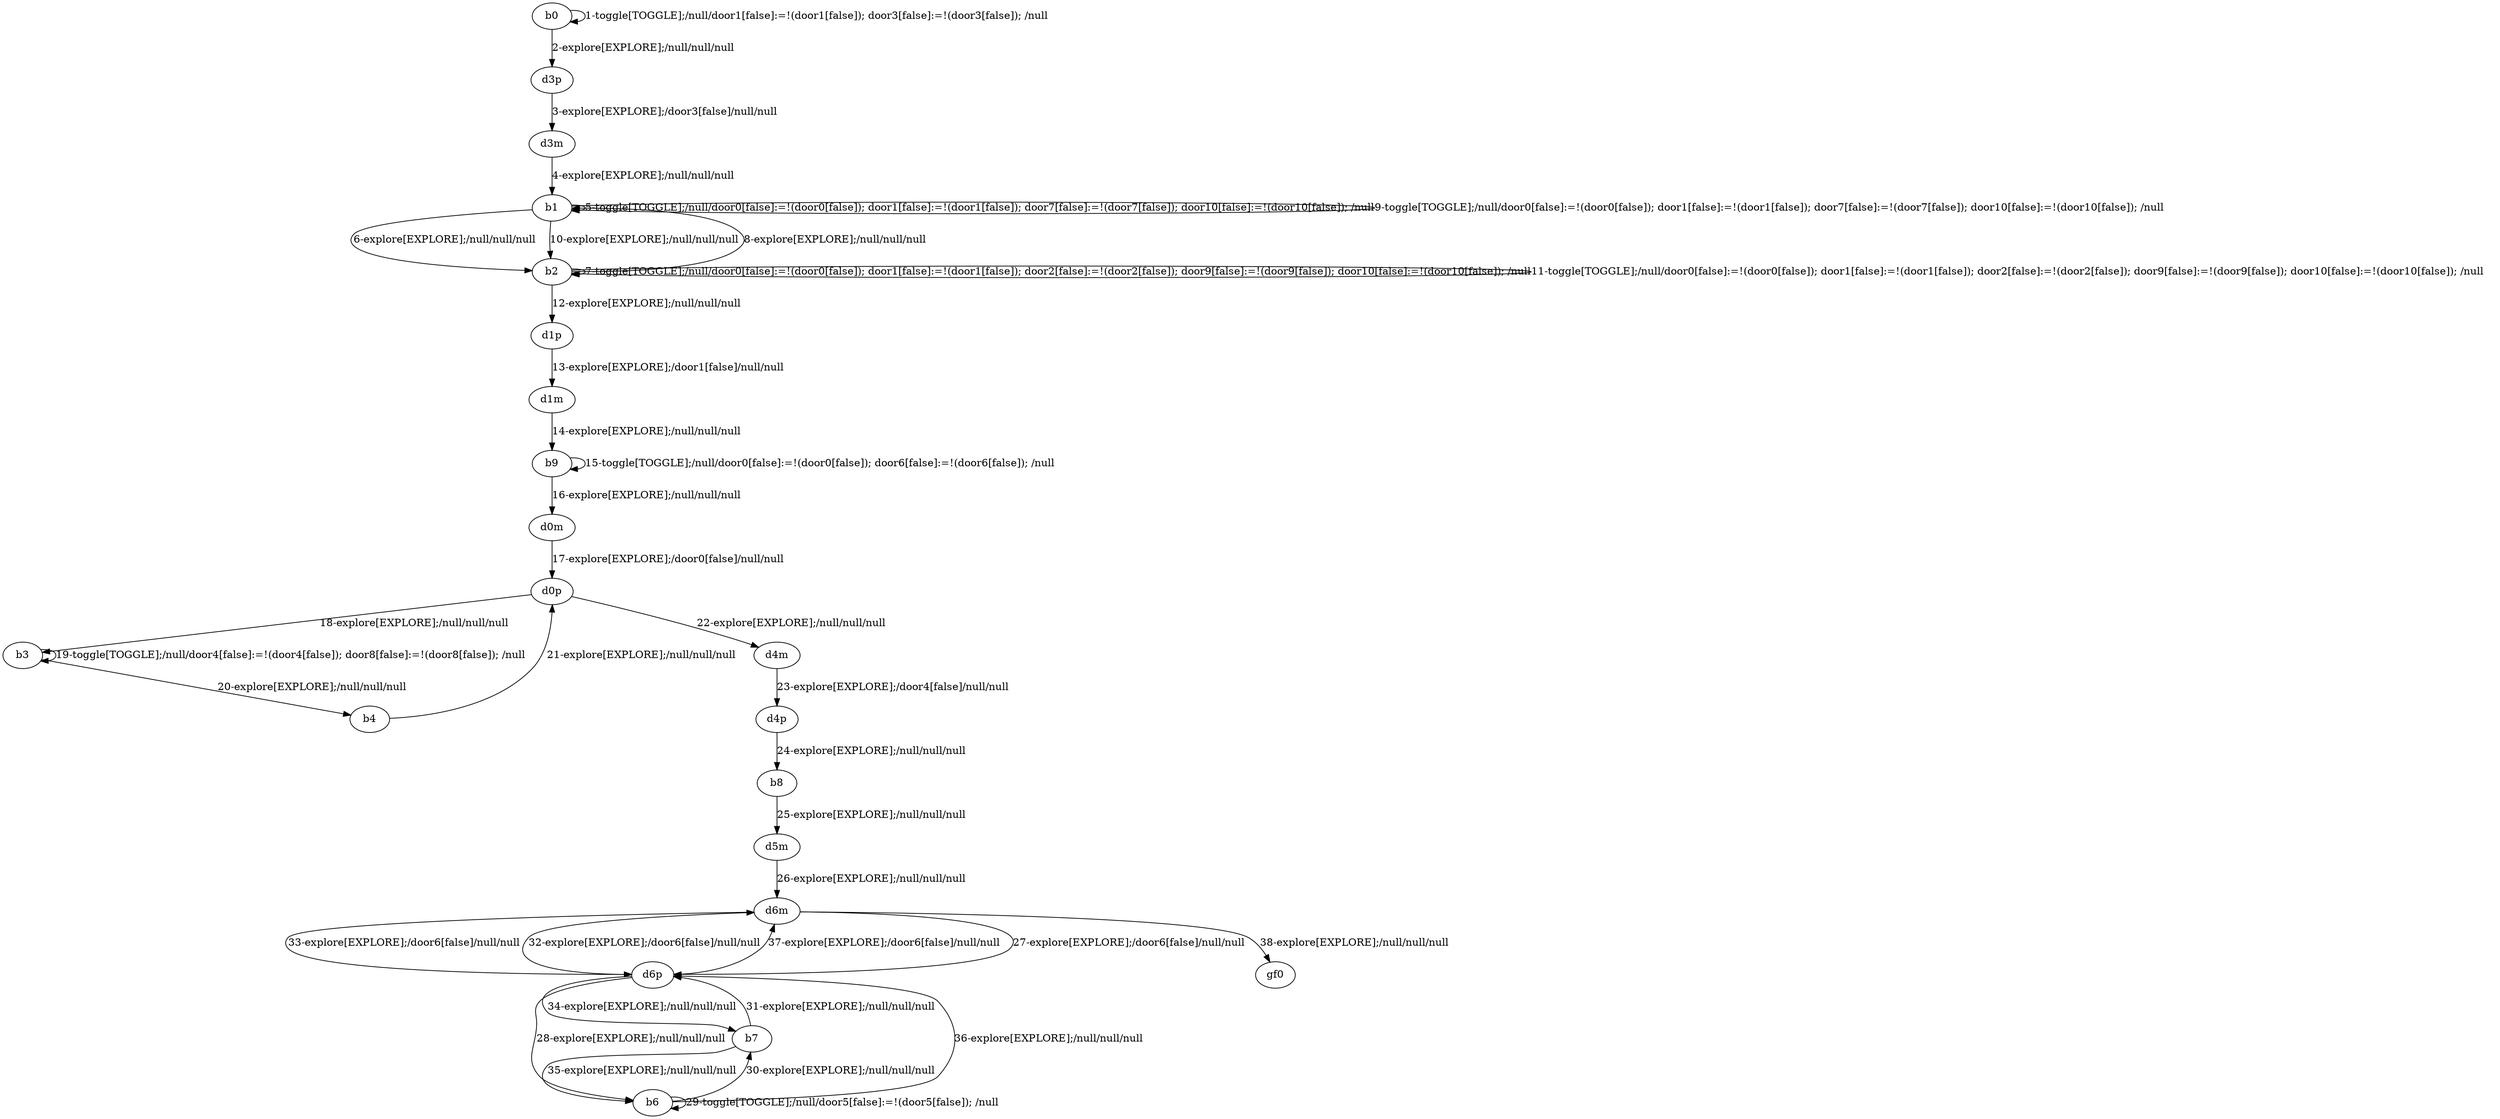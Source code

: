 digraph g {
"b0" -> "b0" [label = "1-toggle[TOGGLE];/null/door1[false]:=!(door1[false]); door3[false]:=!(door3[false]); /null"];
"b0" -> "d3p" [label = "2-explore[EXPLORE];/null/null/null"];
"d3p" -> "d3m" [label = "3-explore[EXPLORE];/door3[false]/null/null"];
"d3m" -> "b1" [label = "4-explore[EXPLORE];/null/null/null"];
"b1" -> "b1" [label = "5-toggle[TOGGLE];/null/door0[false]:=!(door0[false]); door1[false]:=!(door1[false]); door7[false]:=!(door7[false]); door10[false]:=!(door10[false]); /null"];
"b1" -> "b2" [label = "6-explore[EXPLORE];/null/null/null"];
"b2" -> "b2" [label = "7-toggle[TOGGLE];/null/door0[false]:=!(door0[false]); door1[false]:=!(door1[false]); door2[false]:=!(door2[false]); door9[false]:=!(door9[false]); door10[false]:=!(door10[false]); /null"];
"b2" -> "b1" [label = "8-explore[EXPLORE];/null/null/null"];
"b1" -> "b1" [label = "9-toggle[TOGGLE];/null/door0[false]:=!(door0[false]); door1[false]:=!(door1[false]); door7[false]:=!(door7[false]); door10[false]:=!(door10[false]); /null"];
"b1" -> "b2" [label = "10-explore[EXPLORE];/null/null/null"];
"b2" -> "b2" [label = "11-toggle[TOGGLE];/null/door0[false]:=!(door0[false]); door1[false]:=!(door1[false]); door2[false]:=!(door2[false]); door9[false]:=!(door9[false]); door10[false]:=!(door10[false]); /null"];
"b2" -> "d1p" [label = "12-explore[EXPLORE];/null/null/null"];
"d1p" -> "d1m" [label = "13-explore[EXPLORE];/door1[false]/null/null"];
"d1m" -> "b9" [label = "14-explore[EXPLORE];/null/null/null"];
"b9" -> "b9" [label = "15-toggle[TOGGLE];/null/door0[false]:=!(door0[false]); door6[false]:=!(door6[false]); /null"];
"b9" -> "d0m" [label = "16-explore[EXPLORE];/null/null/null"];
"d0m" -> "d0p" [label = "17-explore[EXPLORE];/door0[false]/null/null"];
"d0p" -> "b3" [label = "18-explore[EXPLORE];/null/null/null"];
"b3" -> "b3" [label = "19-toggle[TOGGLE];/null/door4[false]:=!(door4[false]); door8[false]:=!(door8[false]); /null"];
"b3" -> "b4" [label = "20-explore[EXPLORE];/null/null/null"];
"b4" -> "d0p" [label = "21-explore[EXPLORE];/null/null/null"];
"d0p" -> "d4m" [label = "22-explore[EXPLORE];/null/null/null"];
"d4m" -> "d4p" [label = "23-explore[EXPLORE];/door4[false]/null/null"];
"d4p" -> "b8" [label = "24-explore[EXPLORE];/null/null/null"];
"b8" -> "d5m" [label = "25-explore[EXPLORE];/null/null/null"];
"d5m" -> "d6m" [label = "26-explore[EXPLORE];/null/null/null"];
"d6m" -> "d6p" [label = "27-explore[EXPLORE];/door6[false]/null/null"];
"d6p" -> "b6" [label = "28-explore[EXPLORE];/null/null/null"];
"b6" -> "b6" [label = "29-toggle[TOGGLE];/null/door5[false]:=!(door5[false]); /null"];
"b6" -> "b7" [label = "30-explore[EXPLORE];/null/null/null"];
"b7" -> "d6p" [label = "31-explore[EXPLORE];/null/null/null"];
"d6p" -> "d6m" [label = "32-explore[EXPLORE];/door6[false]/null/null"];
"d6m" -> "d6p" [label = "33-explore[EXPLORE];/door6[false]/null/null"];
"d6p" -> "b7" [label = "34-explore[EXPLORE];/null/null/null"];
"b7" -> "b6" [label = "35-explore[EXPLORE];/null/null/null"];
"b6" -> "d6p" [label = "36-explore[EXPLORE];/null/null/null"];
"d6p" -> "d6m" [label = "37-explore[EXPLORE];/door6[false]/null/null"];
"d6m" -> "gf0" [label = "38-explore[EXPLORE];/null/null/null"];
}